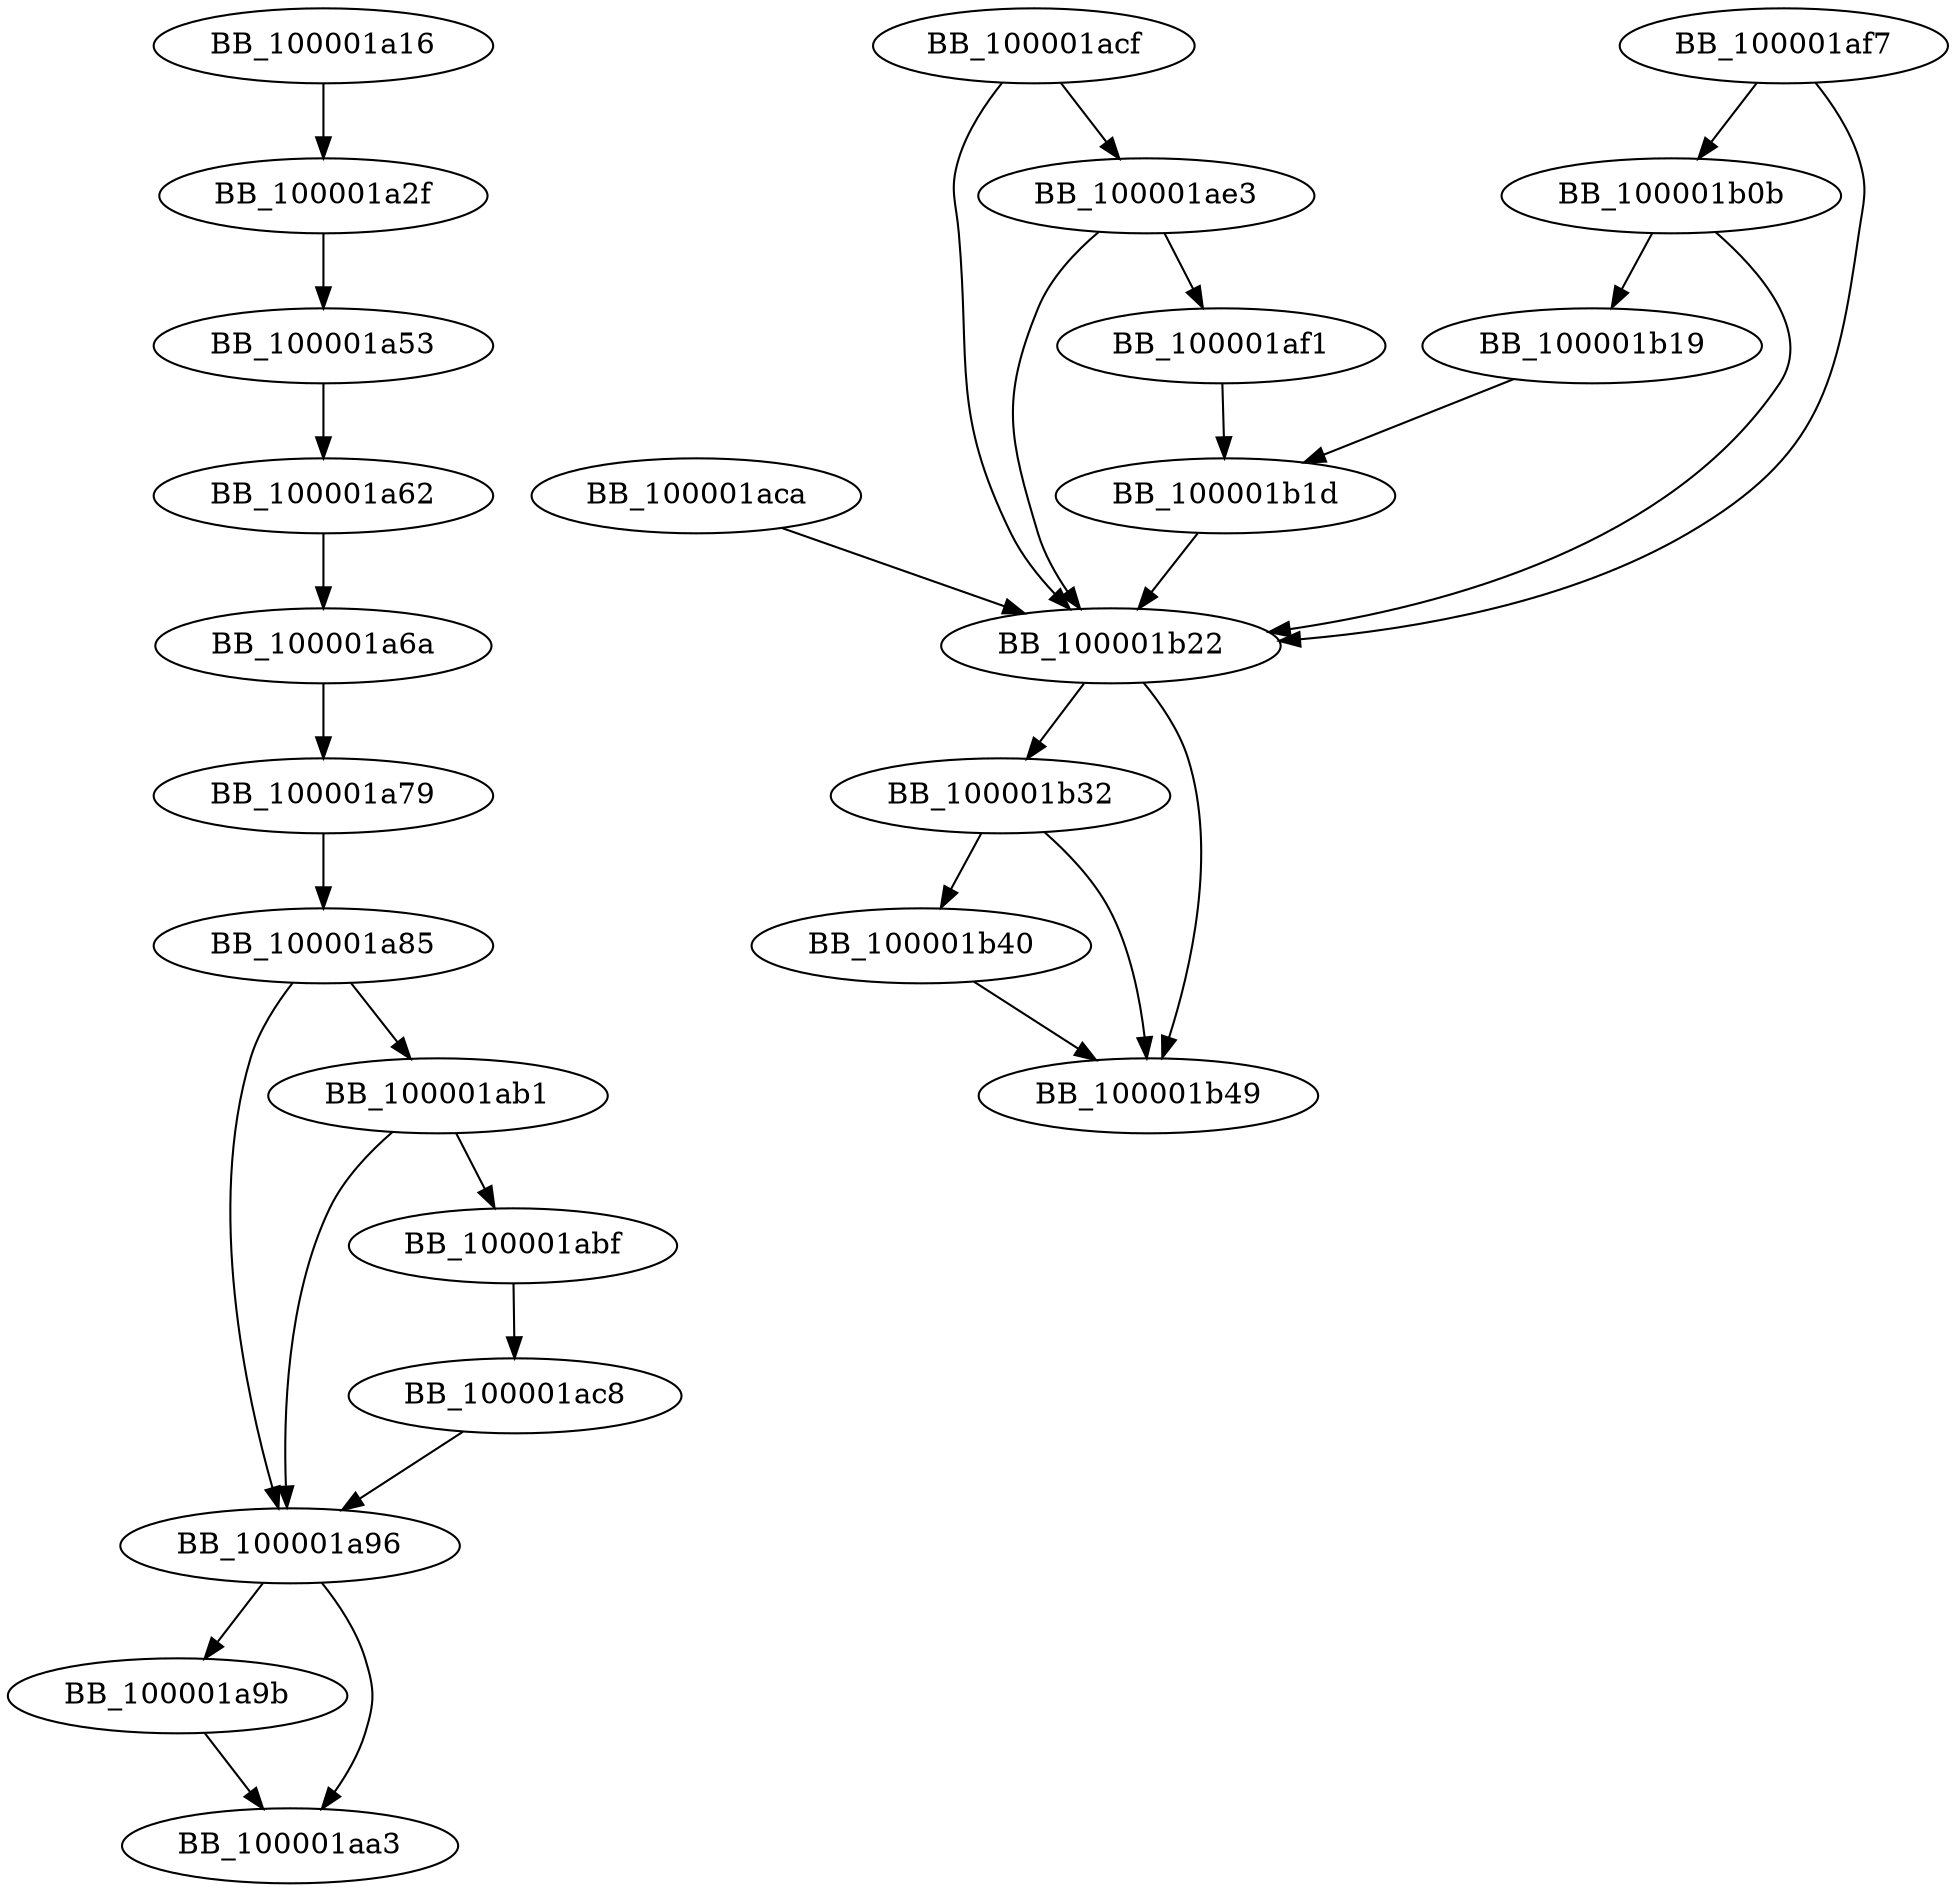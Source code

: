 DiGraph __Z14GET_LAUNCHNAMEb{
BB_100001a16->BB_100001a2f
BB_100001a2f->BB_100001a53
BB_100001a53->BB_100001a62
BB_100001a62->BB_100001a6a
BB_100001a6a->BB_100001a79
BB_100001a79->BB_100001a85
BB_100001a85->BB_100001a96
BB_100001a85->BB_100001ab1
BB_100001a96->BB_100001a9b
BB_100001a96->BB_100001aa3
BB_100001a9b->BB_100001aa3
BB_100001ab1->BB_100001a96
BB_100001ab1->BB_100001abf
BB_100001abf->BB_100001ac8
BB_100001ac8->BB_100001a96
BB_100001aca->BB_100001b22
BB_100001acf->BB_100001ae3
BB_100001acf->BB_100001b22
BB_100001ae3->BB_100001af1
BB_100001ae3->BB_100001b22
BB_100001af1->BB_100001b1d
BB_100001af7->BB_100001b0b
BB_100001af7->BB_100001b22
BB_100001b0b->BB_100001b19
BB_100001b0b->BB_100001b22
BB_100001b19->BB_100001b1d
BB_100001b1d->BB_100001b22
BB_100001b22->BB_100001b32
BB_100001b22->BB_100001b49
BB_100001b32->BB_100001b40
BB_100001b32->BB_100001b49
BB_100001b40->BB_100001b49
}
